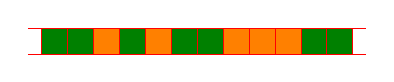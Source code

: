 \begin{tikzpicture}[scale=0.33, anchor=center]   

		
		\xdefinecolor{darkgreen}{RGB}{0,128,0}
		
		\draw[help lines, red] (-0.5,0) grid +(13,1);
		
		\filldraw[help lines, draw=red, fill=darkgreen] (0,0) rectangle + (1,1);
		\filldraw[help lines, draw=red, fill=darkgreen] (1,0) rectangle + (1,1);
		\filldraw[help lines, draw=red, fill=orange] (2,0) rectangle + (1,1);
		\filldraw[help lines, draw=red, fill=darkgreen] (3,0) rectangle + (1,1);
		\filldraw[help lines, draw=red, fill=orange] (4,0) rectangle + (1,1);
		\filldraw[help lines, draw=red, fill=darkgreen] (5,0) rectangle + (1,1);
		\filldraw[help lines, draw=red, fill=darkgreen] (6,0) rectangle + (1,1);
		\filldraw[help lines, draw=red, fill=orange] (7,0) rectangle + (1,1);
		\filldraw[help lines, draw=red, fill=orange] (8,0) rectangle + (1,1);
		\filldraw[help lines, draw=red, fill=orange] (9,0) rectangle + (1,1);
		\filldraw[help lines, draw=red, fill=darkgreen] (10,0) rectangle + (1,1);
		\filldraw[help lines, draw=red, fill=darkgreen] (11,0) rectangle + (1,1);
		


		
\end{tikzpicture}  